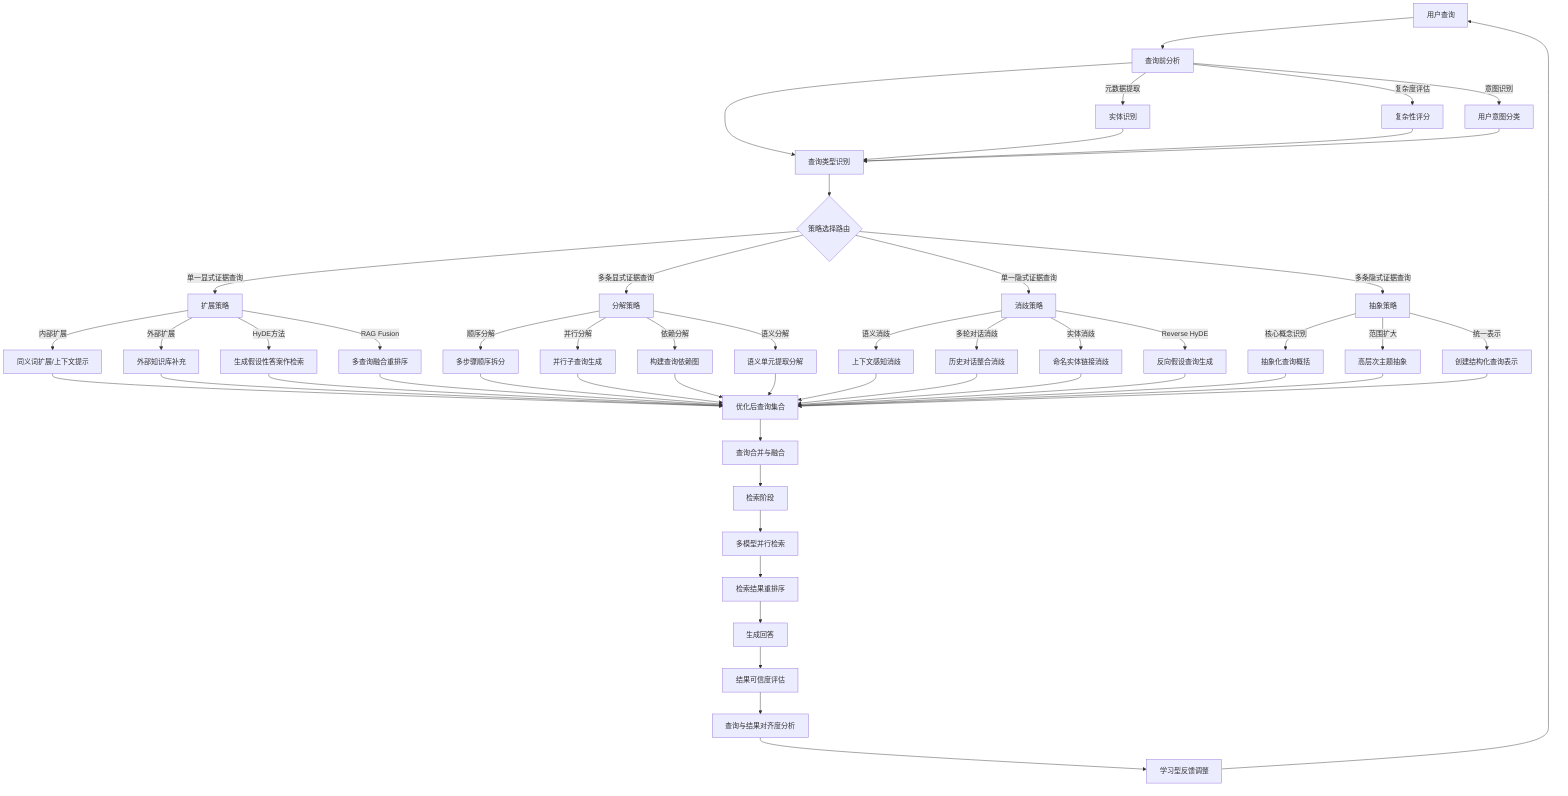 graph TD
    A[用户查询] --> B1[查询前分析]
    B1 --> B2[查询类型识别]
    B2 --> C{策略选择路由}
    
    %% 增加查询前分析步骤
    B1 -->|元数据提取| M1[实体识别]
    B1 -->|复杂度评估| M2[复杂性评分]
    B1 -->|意图识别| M3[用户意图分类]
    M1 --> B2
    M2 --> B2
    M3 --> B2
    
    C -->|单一显式证据查询| D[扩展策略]
    C -->|多条显式证据查询| E[分解策略]
    C -->|单一隐式证据查询| F[消歧策略]
    C -->|多条隐式证据查询| G[抽象策略]
    
    %% 扩展策略细化
    D -->|内部扩展| D1[同义词扩展/上下文提示]
    D -->|外部扩展| D2[外部知识库补充]
    D -->|HyDE方法| D3[生成假设性答案作检索]
    D -->|RAG Fusion| D4[多查询融合重排序]
    
    %% 分解策略细化
    E -->|顺序分解| E1[多步骤顺序拆分]
    E -->|并行分解| E2[并行子查询生成]
    E -->|依赖分解| E3[构建查询依赖图]
    E -->|语义分解| E4[语义单元提取分解]
    
    %% 消歧策略细化
    F -->|语义消歧| F1[上下文感知消歧]
    F -->|多轮对话消歧| F2[历史对话整合消歧]
    F -->|实体消歧| F3[命名实体链接消歧]
    F -->|Reverse HyDE| F4[反向假设查询生成]
    
    %% 抽象策略细化
    G -->|核心概念识别| G1[抽象化查询概括]
    G -->|范围扩大| G2[高层次主题抽象]
    G -->|统一表示| G3[创建结构化查询表示]
    
    %% 汇总到优化后查询
    D1 --> H[优化后查询集合]
    D2 --> H
    D3 --> H
    D4 --> H
    E1 --> H
    E2 --> H
    E3 --> H
    E4 --> H
    F1 --> H
    F2 --> H
    F3 --> H
    F4 --> H
    G1 --> H
    G2 --> H
    G3 --> H
    
    %% 增加结果融合与排序步骤
    H --> H1[查询合并与融合]
    H1 --> I[检索阶段]
    I --> J1[多模型并行检索]
    J1 --> J2[检索结果重排序]
    J2 --> K[生成回答]
    
    %% 增强评估与反馈环节
    K --> L1[结果可信度评估]
    L1 --> L2[查询与结果对齐度分析]
    L2 --> L3[学习型反馈调整]
    L3 --> A
